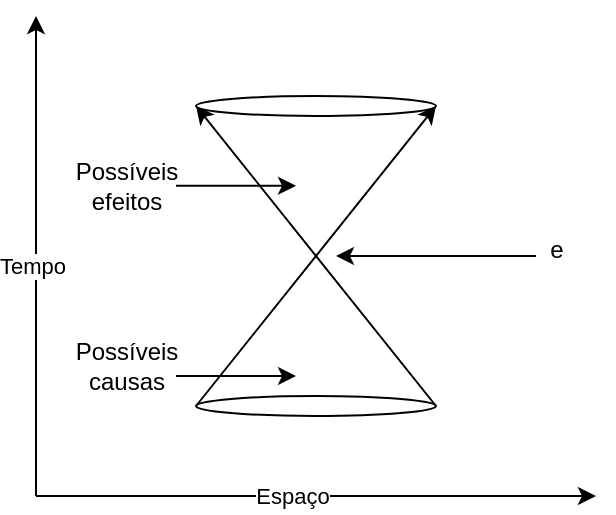 <mxfile version="13.9.9" type="device"><diagram id="5qPRhMauXmcLcjrgQwfe" name="Page-1"><mxGraphModel dx="257" dy="207" grid="1" gridSize="10" guides="1" tooltips="1" connect="1" arrows="1" fold="1" page="1" pageScale="1" pageWidth="583" pageHeight="413" math="0" shadow="0"><root><mxCell id="0"/><mxCell id="1" parent="0"/><mxCell id="zlDPvCCRt4XFw5GfLj2--2" value="" style="ellipse;whiteSpace=wrap;html=1;" vertex="1" parent="1"><mxGeometry x="200" y="270" width="120" height="10" as="geometry"/></mxCell><mxCell id="zlDPvCCRt4XFw5GfLj2--1" value="" style="ellipse;whiteSpace=wrap;html=1;" vertex="1" parent="1"><mxGeometry x="200" y="120" width="120" height="10" as="geometry"/></mxCell><mxCell id="zlDPvCCRt4XFw5GfLj2--5" style="rounded=0;orthogonalLoop=1;jettySize=auto;html=1;exitX=0;exitY=0.5;exitDx=0;exitDy=0;entryX=1;entryY=0.5;entryDx=0;entryDy=0;" edge="1" parent="1" source="zlDPvCCRt4XFw5GfLj2--2" target="zlDPvCCRt4XFw5GfLj2--1"><mxGeometry relative="1" as="geometry"/></mxCell><mxCell id="zlDPvCCRt4XFw5GfLj2--6" style="edgeStyle=none;rounded=0;orthogonalLoop=1;jettySize=auto;html=1;exitX=1;exitY=0.5;exitDx=0;exitDy=0;entryX=0;entryY=0.5;entryDx=0;entryDy=0;" edge="1" parent="1" source="zlDPvCCRt4XFw5GfLj2--2" target="zlDPvCCRt4XFw5GfLj2--1"><mxGeometry relative="1" as="geometry"/></mxCell><mxCell id="zlDPvCCRt4XFw5GfLj2--8" value="" style="endArrow=classic;html=1;" edge="1" parent="1"><mxGeometry width="50" height="50" relative="1" as="geometry"><mxPoint x="120" y="320" as="sourcePoint"/><mxPoint x="120" y="80" as="targetPoint"/></mxGeometry></mxCell><mxCell id="zlDPvCCRt4XFw5GfLj2--12" value="Tempo" style="edgeLabel;html=1;align=center;verticalAlign=middle;resizable=0;points=[];" vertex="1" connectable="0" parent="zlDPvCCRt4XFw5GfLj2--8"><mxGeometry x="-0.042" y="2" relative="1" as="geometry"><mxPoint as="offset"/></mxGeometry></mxCell><mxCell id="zlDPvCCRt4XFw5GfLj2--9" value="" style="endArrow=classic;html=1;" edge="1" parent="1"><mxGeometry width="50" height="50" relative="1" as="geometry"><mxPoint x="120" y="320" as="sourcePoint"/><mxPoint x="400" y="320" as="targetPoint"/></mxGeometry></mxCell><mxCell id="zlDPvCCRt4XFw5GfLj2--11" value="Espaço" style="edgeLabel;html=1;align=center;verticalAlign=middle;resizable=0;points=[];" vertex="1" connectable="0" parent="zlDPvCCRt4XFw5GfLj2--9"><mxGeometry x="-0.086" relative="1" as="geometry"><mxPoint as="offset"/></mxGeometry></mxCell><mxCell id="zlDPvCCRt4XFw5GfLj2--13" value="" style="endArrow=classic;html=1;" edge="1" parent="1"><mxGeometry width="50" height="50" relative="1" as="geometry"><mxPoint x="370" y="200" as="sourcePoint"/><mxPoint x="270" y="200" as="targetPoint"/></mxGeometry></mxCell><mxCell id="zlDPvCCRt4XFw5GfLj2--14" value="e" style="text;html=1;align=center;verticalAlign=middle;resizable=0;points=[];autosize=1;" vertex="1" parent="1"><mxGeometry x="370" y="187" width="20" height="20" as="geometry"/></mxCell><mxCell id="zlDPvCCRt4XFw5GfLj2--21" value="" style="endArrow=classic;html=1;" edge="1" parent="1"><mxGeometry width="50" height="50" relative="1" as="geometry"><mxPoint x="190" y="260" as="sourcePoint"/><mxPoint x="250" y="260" as="targetPoint"/></mxGeometry></mxCell><mxCell id="zlDPvCCRt4XFw5GfLj2--22" value="Possíveis&lt;br&gt;causas" style="text;html=1;align=center;verticalAlign=middle;resizable=0;points=[];autosize=1;spacing=0;" vertex="1" parent="1"><mxGeometry x="130" y="240" width="70" height="30" as="geometry"/></mxCell><mxCell id="zlDPvCCRt4XFw5GfLj2--23" value="Possíveis&lt;br&gt;efeitos" style="text;html=1;align=center;verticalAlign=middle;resizable=0;points=[];autosize=1;spacing=0;" vertex="1" parent="1"><mxGeometry x="130" y="150" width="70" height="30" as="geometry"/></mxCell><mxCell id="zlDPvCCRt4XFw5GfLj2--24" value="" style="endArrow=classic;html=1;" edge="1" parent="1"><mxGeometry width="50" height="50" relative="1" as="geometry"><mxPoint x="190" y="164.88" as="sourcePoint"/><mxPoint x="250" y="164.88" as="targetPoint"/></mxGeometry></mxCell></root></mxGraphModel></diagram></mxfile>